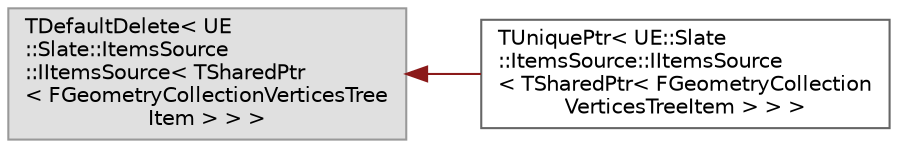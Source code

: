 digraph "Graphical Class Hierarchy"
{
 // INTERACTIVE_SVG=YES
 // LATEX_PDF_SIZE
  bgcolor="transparent";
  edge [fontname=Helvetica,fontsize=10,labelfontname=Helvetica,labelfontsize=10];
  node [fontname=Helvetica,fontsize=10,shape=box,height=0.2,width=0.4];
  rankdir="LR";
  Node0 [id="Node000000",label="TDefaultDelete\< UE\l::Slate::ItemsSource\l::IItemsSource\< TSharedPtr\l\< FGeometryCollectionVerticesTree\lItem \> \> \>",height=0.2,width=0.4,color="grey60", fillcolor="#E0E0E0", style="filled",tooltip=" "];
  Node0 -> Node1 [id="edge6306_Node000000_Node000001",dir="back",color="firebrick4",style="solid",tooltip=" "];
  Node1 [id="Node000001",label="TUniquePtr\< UE::Slate\l::ItemsSource::IItemsSource\l\< TSharedPtr\< FGeometryCollection\lVerticesTreeItem \> \> \>",height=0.2,width=0.4,color="grey40", fillcolor="white", style="filled",URL="$d9/df6/classTUniquePtr.html",tooltip=" "];
}
